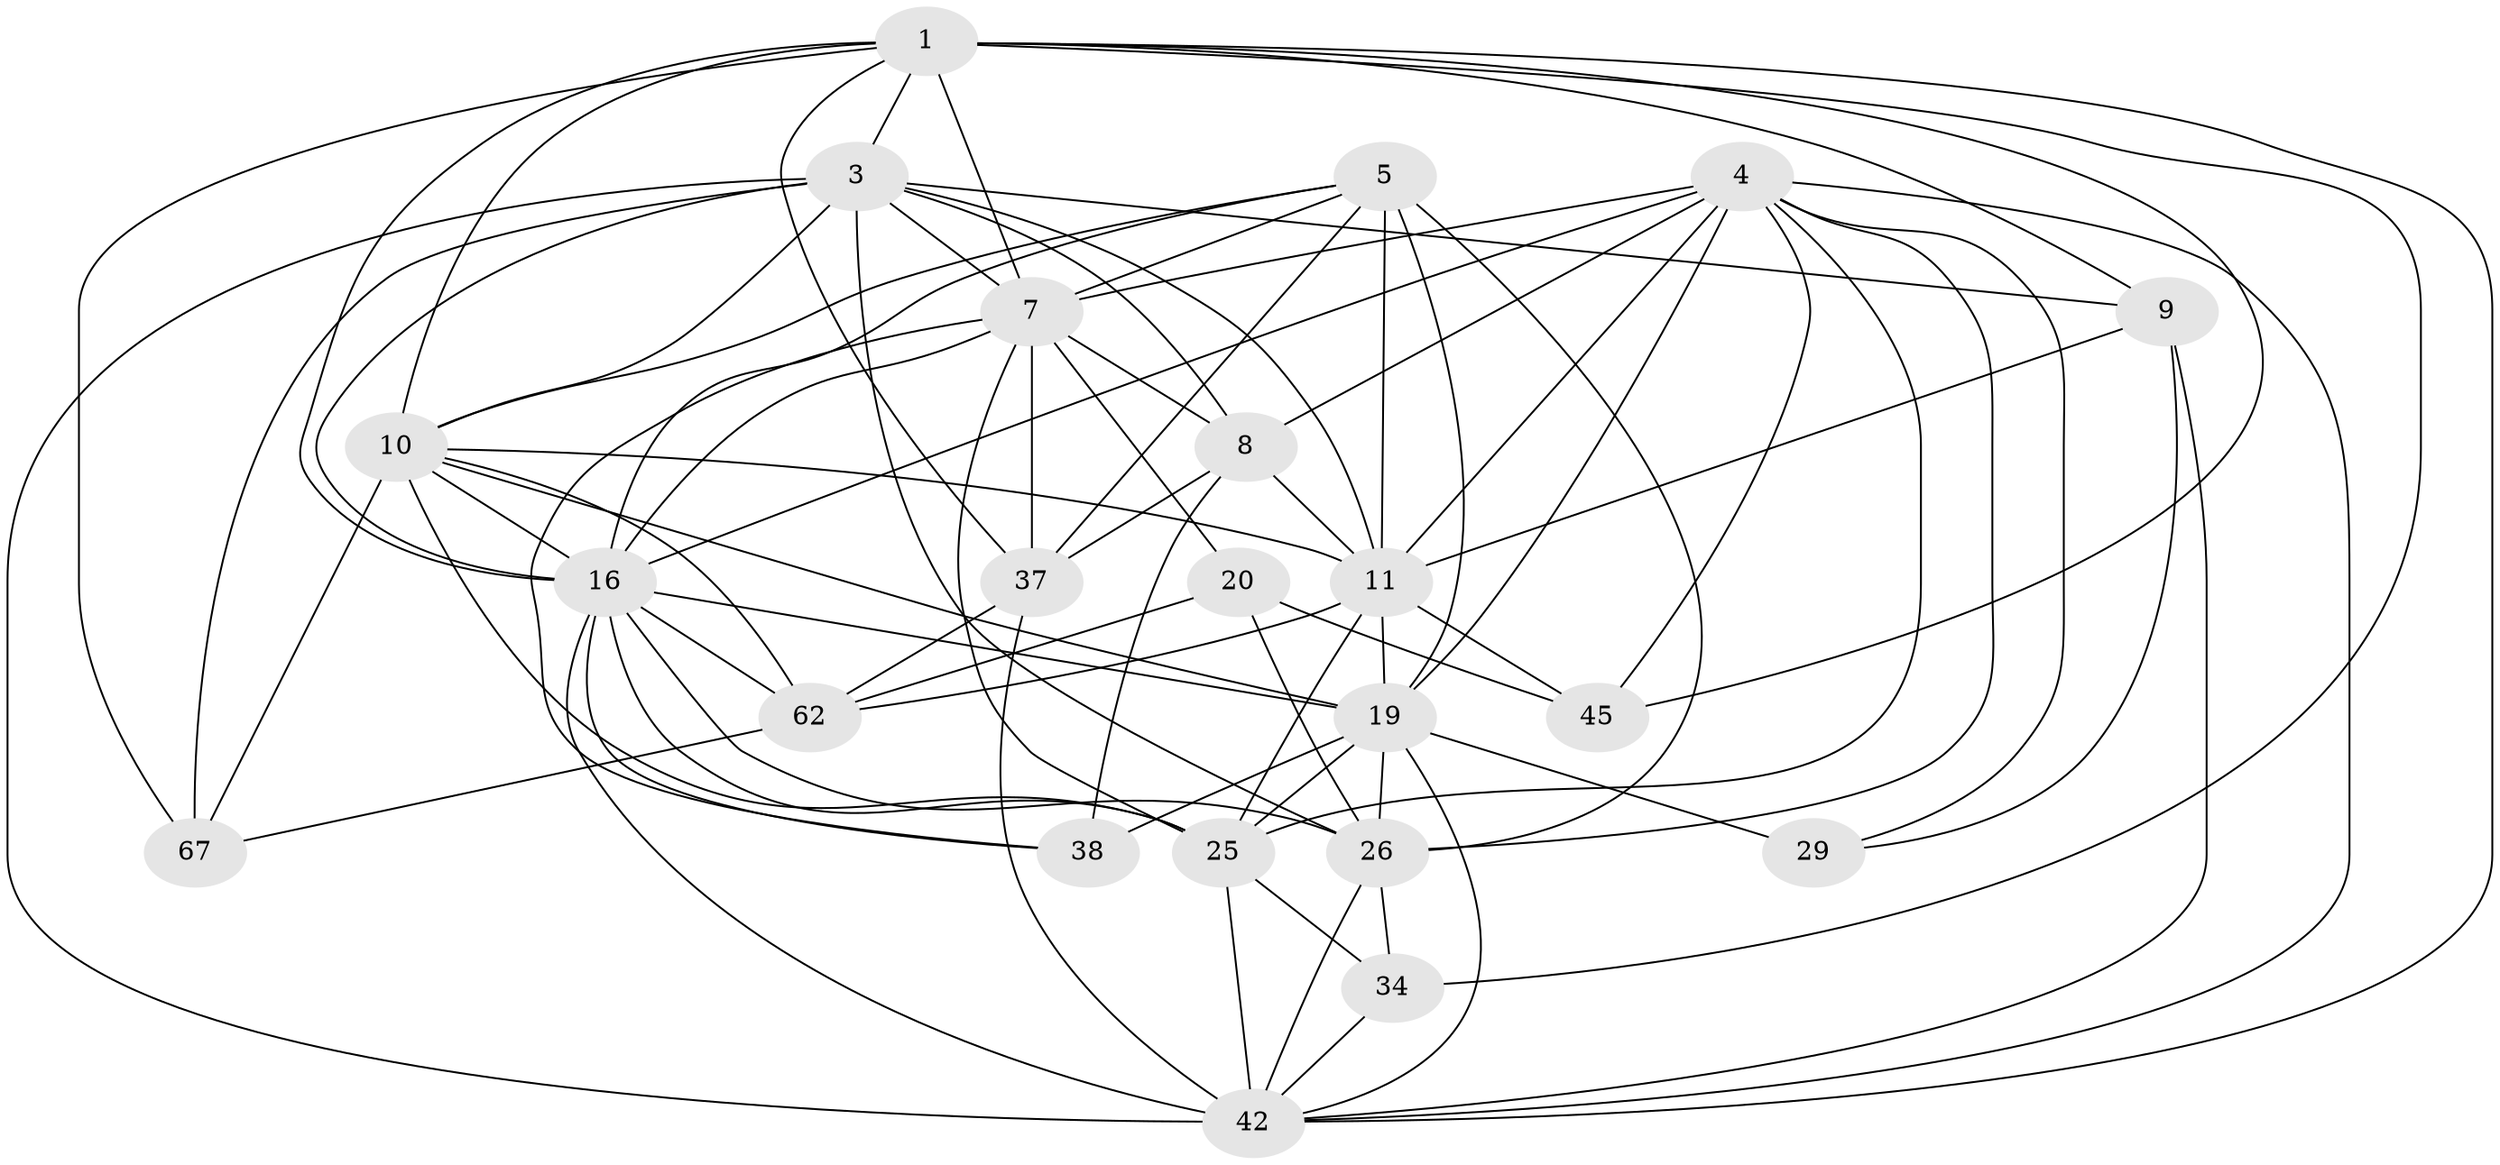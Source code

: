 // original degree distribution, {4: 1.0}
// Generated by graph-tools (version 1.1) at 2025/20/03/04/25 18:20:43]
// undirected, 22 vertices, 80 edges
graph export_dot {
graph [start="1"]
  node [color=gray90,style=filled];
  1 [super="+21+2+12"];
  3 [super="+55+13+6"];
  4 [super="+17+32"];
  5 [super="+64+33"];
  7 [super="+28+18+30"];
  8 [super="+14+22"];
  9 [super="+44"];
  10 [super="+52+15"];
  11 [super="+54+47+31"];
  16 [super="+49+36"];
  19 [super="+23+56+24"];
  20;
  25 [super="+57+48"];
  26 [super="+40+50+27"];
  29;
  34;
  37 [super="+46"];
  38;
  42 [super="+68+53+51"];
  45;
  62 [super="+66"];
  67;
  1 -- 34;
  1 -- 10;
  1 -- 3;
  1 -- 37;
  1 -- 9;
  1 -- 16;
  1 -- 67;
  1 -- 45;
  1 -- 42;
  1 -- 7;
  3 -- 16;
  3 -- 7;
  3 -- 10 [weight=3];
  3 -- 42;
  3 -- 26 [weight=2];
  3 -- 8;
  3 -- 67;
  3 -- 9 [weight=2];
  3 -- 11;
  4 -- 8 [weight=3];
  4 -- 16;
  4 -- 7;
  4 -- 11;
  4 -- 45;
  4 -- 25;
  4 -- 29;
  4 -- 26;
  4 -- 42;
  4 -- 19;
  5 -- 37;
  5 -- 7;
  5 -- 11;
  5 -- 26;
  5 -- 16;
  5 -- 19 [weight=2];
  5 -- 10;
  7 -- 37;
  7 -- 38;
  7 -- 25;
  7 -- 8;
  7 -- 16;
  7 -- 20;
  8 -- 11;
  8 -- 37;
  8 -- 38;
  9 -- 29;
  9 -- 42;
  9 -- 11;
  10 -- 11;
  10 -- 16 [weight=2];
  10 -- 25 [weight=2];
  10 -- 67;
  10 -- 19;
  10 -- 62 [weight=2];
  11 -- 62;
  11 -- 45;
  11 -- 19;
  11 -- 25;
  16 -- 42 [weight=2];
  16 -- 38;
  16 -- 19 [weight=2];
  16 -- 62 [weight=2];
  16 -- 26;
  16 -- 25;
  19 -- 38;
  19 -- 25;
  19 -- 29 [weight=2];
  19 -- 26 [weight=2];
  19 -- 42;
  20 -- 45;
  20 -- 26;
  20 -- 62;
  25 -- 42 [weight=2];
  25 -- 34;
  26 -- 42;
  26 -- 34;
  34 -- 42;
  37 -- 42;
  37 -- 62;
  62 -- 67;
}
